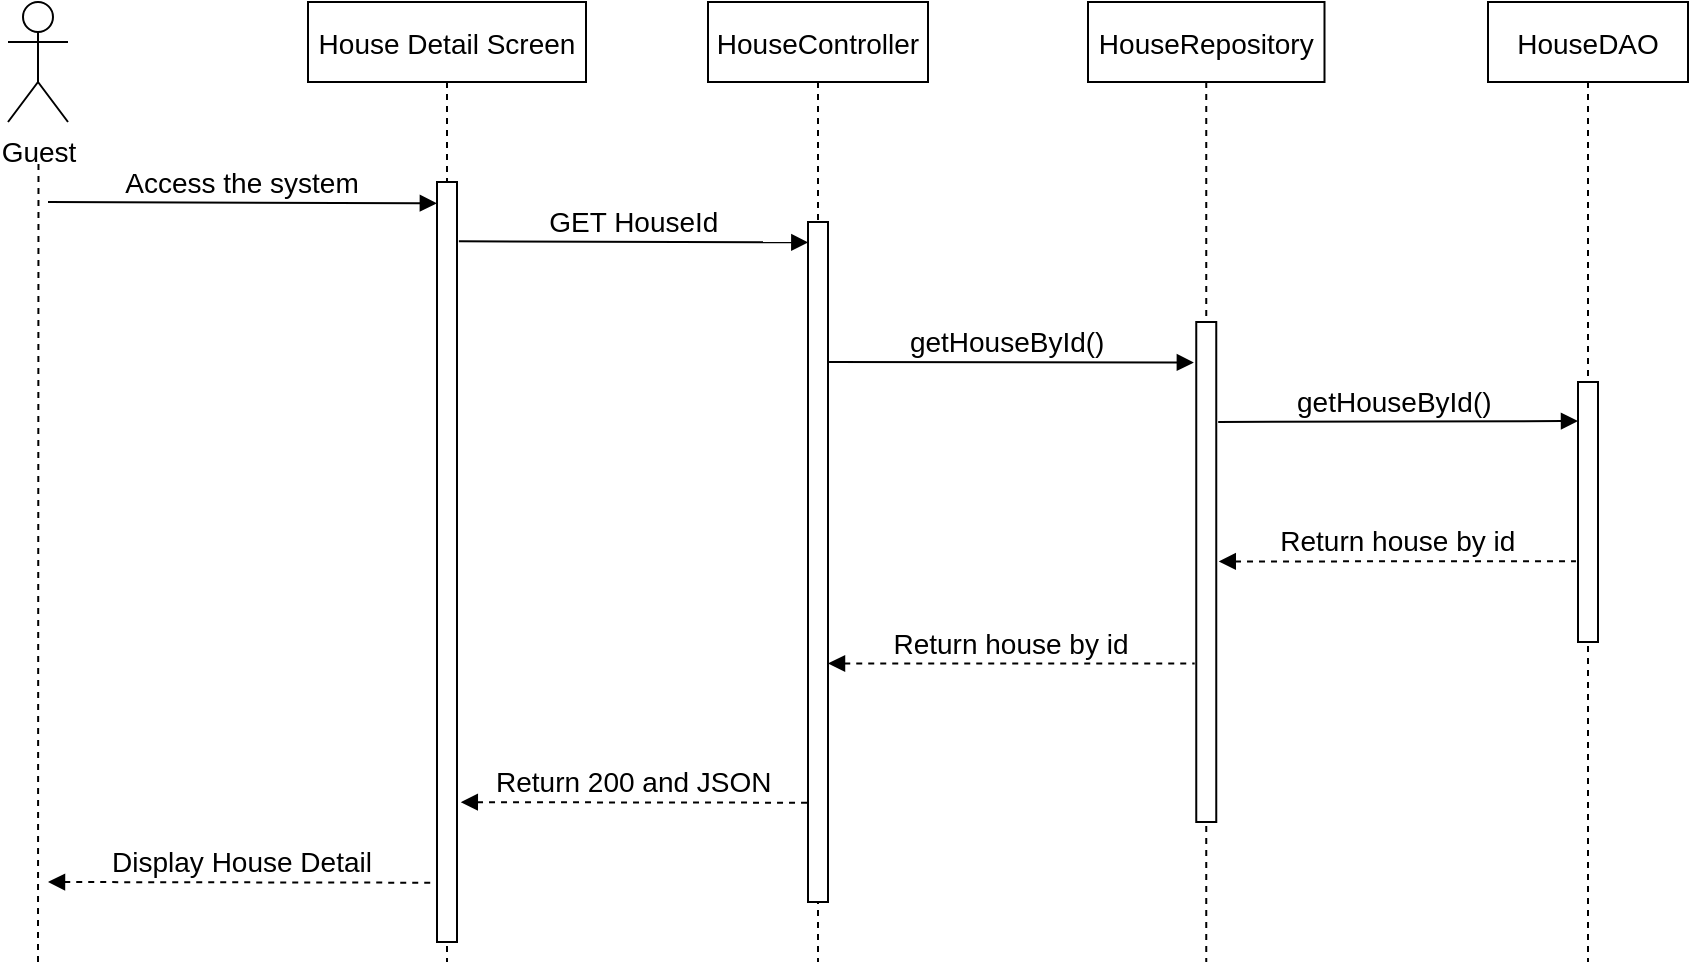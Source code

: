 <mxfile version="20.7.4" type="device"><diagram id="c78OBO2nXfRWRlyRhHbp" name="Page-1"><mxGraphModel dx="882" dy="174" grid="1" gridSize="10" guides="1" tooltips="1" connect="1" arrows="1" fold="1" page="1" pageScale="1" pageWidth="583" pageHeight="827" math="0" shadow="0"><root><mxCell id="0"/><mxCell id="1" parent="0"/><mxCell id="TQNwNeP5hstu_-wplGOc-1" value="House Detail Screen" style="shape=umlLifeline;perimeter=lifelinePerimeter;container=1;collapsible=0;recursiveResize=0;rounded=0;shadow=0;strokeWidth=1;fontSize=14;" parent="1" vertex="1"><mxGeometry x="120" y="80" width="139" height="480" as="geometry"/></mxCell><mxCell id="TQNwNeP5hstu_-wplGOc-2" value="" style="points=[];perimeter=orthogonalPerimeter;rounded=0;shadow=0;strokeWidth=1;fontSize=14;" parent="TQNwNeP5hstu_-wplGOc-1" vertex="1"><mxGeometry x="64.5" y="90" width="10" height="380" as="geometry"/></mxCell><mxCell id="TQNwNeP5hstu_-wplGOc-3" value="HouseController" style="shape=umlLifeline;perimeter=lifelinePerimeter;container=1;collapsible=0;recursiveResize=0;rounded=0;shadow=0;strokeWidth=1;fontSize=14;" parent="1" vertex="1"><mxGeometry x="320" y="80" width="110" height="480" as="geometry"/></mxCell><mxCell id="TQNwNeP5hstu_-wplGOc-4" value="" style="points=[];perimeter=orthogonalPerimeter;rounded=0;shadow=0;strokeWidth=1;fontSize=14;" parent="TQNwNeP5hstu_-wplGOc-3" vertex="1"><mxGeometry x="50" y="110" width="10" height="340" as="geometry"/></mxCell><mxCell id="TQNwNeP5hstu_-wplGOc-5" value="Guest" style="shape=umlActor;verticalLabelPosition=bottom;verticalAlign=top;html=1;outlineConnect=0;fontSize=14;" parent="1" vertex="1"><mxGeometry x="-30" y="80" width="30" height="60" as="geometry"/></mxCell><mxCell id="TQNwNeP5hstu_-wplGOc-6" value="" style="endArrow=none;dashed=1;html=1;rounded=0;startArrow=none;fontSize=14;" parent="1" edge="1"><mxGeometry width="50" height="50" relative="1" as="geometry"><mxPoint x="-15" y="560" as="sourcePoint"/><mxPoint x="-14.75" y="160" as="targetPoint"/></mxGeometry></mxCell><mxCell id="TQNwNeP5hstu_-wplGOc-7" value="Access the system" style="verticalAlign=bottom;endArrow=block;entryX=-0.007;entryY=0.028;shadow=0;strokeWidth=1;entryDx=0;entryDy=0;entryPerimeter=0;fontSize=14;" parent="1" target="TQNwNeP5hstu_-wplGOc-2" edge="1"><mxGeometry relative="1" as="geometry"><mxPoint x="-10" y="180" as="sourcePoint"/><mxPoint x="160" y="180.0" as="targetPoint"/></mxGeometry></mxCell><mxCell id="TQNwNeP5hstu_-wplGOc-8" value="GET HouseId" style="verticalAlign=bottom;endArrow=block;shadow=0;strokeWidth=1;entryX=0.016;entryY=0.03;entryDx=0;entryDy=0;entryPerimeter=0;exitX=1.094;exitY=0.078;exitDx=0;exitDy=0;exitPerimeter=0;fontSize=14;" parent="1" source="TQNwNeP5hstu_-wplGOc-2" target="TQNwNeP5hstu_-wplGOc-4" edge="1"><mxGeometry relative="1" as="geometry"><mxPoint x="190" y="190" as="sourcePoint"/><mxPoint x="360" y="189" as="targetPoint"/></mxGeometry></mxCell><mxCell id="TQNwNeP5hstu_-wplGOc-12" value="HouseRepository" style="shape=umlLifeline;perimeter=lifelinePerimeter;container=1;collapsible=0;recursiveResize=0;rounded=0;shadow=0;strokeWidth=1;fontSize=14;" parent="1" vertex="1"><mxGeometry x="510" y="80" width="118.25" height="480" as="geometry"/></mxCell><mxCell id="TQNwNeP5hstu_-wplGOc-13" value="" style="points=[];perimeter=orthogonalPerimeter;rounded=0;shadow=0;strokeWidth=1;fontSize=14;" parent="TQNwNeP5hstu_-wplGOc-12" vertex="1"><mxGeometry x="54.13" y="160" width="10" height="250" as="geometry"/></mxCell><mxCell id="TQNwNeP5hstu_-wplGOc-14" value="HouseDAO" style="shape=umlLifeline;perimeter=lifelinePerimeter;container=1;collapsible=0;recursiveResize=0;rounded=0;shadow=0;strokeWidth=1;fontSize=14;" parent="1" vertex="1"><mxGeometry x="710" y="80" width="100" height="480" as="geometry"/></mxCell><mxCell id="TQNwNeP5hstu_-wplGOc-15" value="" style="points=[];perimeter=orthogonalPerimeter;rounded=0;shadow=0;strokeWidth=1;fontSize=14;" parent="TQNwNeP5hstu_-wplGOc-14" vertex="1"><mxGeometry x="45" y="190" width="10" height="130" as="geometry"/></mxCell><mxCell id="TQNwNeP5hstu_-wplGOc-16" value="getHouseById() " style="verticalAlign=bottom;endArrow=block;shadow=0;strokeWidth=1;exitX=1.053;exitY=0.206;exitDx=0;exitDy=0;exitPerimeter=0;entryX=-0.12;entryY=0.081;entryDx=0;entryDy=0;entryPerimeter=0;fontSize=14;" parent="1" target="TQNwNeP5hstu_-wplGOc-13" edge="1" source="TQNwNeP5hstu_-wplGOc-4"><mxGeometry relative="1" as="geometry"><mxPoint x="376.51" y="259.8" as="sourcePoint"/><mxPoint x="550.75" y="240" as="targetPoint"/></mxGeometry></mxCell><mxCell id="TQNwNeP5hstu_-wplGOc-17" value="getHouseById() " style="verticalAlign=bottom;endArrow=block;shadow=0;strokeWidth=1;exitX=1.097;exitY=0.2;exitDx=0;exitDy=0;exitPerimeter=0;entryX=0;entryY=0.15;entryDx=0;entryDy=0;entryPerimeter=0;fontSize=14;" parent="1" source="TQNwNeP5hstu_-wplGOc-13" target="TQNwNeP5hstu_-wplGOc-15" edge="1"><mxGeometry relative="1" as="geometry"><mxPoint x="580.75" y="259.72" as="sourcePoint"/><mxPoint x="760.75" y="260" as="targetPoint"/></mxGeometry></mxCell><mxCell id="TQNwNeP5hstu_-wplGOc-18" value="Return house by id" style="verticalAlign=bottom;endArrow=none;shadow=0;strokeWidth=1;entryX=-0.102;entryY=0.689;entryDx=0;entryDy=0;entryPerimeter=0;endFill=0;startArrow=block;startFill=1;dashed=1;exitX=1.126;exitY=0.479;exitDx=0;exitDy=0;exitPerimeter=0;fontSize=14;" parent="1" source="TQNwNeP5hstu_-wplGOc-13" target="TQNwNeP5hstu_-wplGOc-15" edge="1"><mxGeometry relative="1" as="geometry"><mxPoint x="580.75" y="341" as="sourcePoint"/><mxPoint x="760.89" y="310.16" as="targetPoint"/></mxGeometry></mxCell><mxCell id="TQNwNeP5hstu_-wplGOc-19" value="Return house by id" style="verticalAlign=bottom;endArrow=none;shadow=0;strokeWidth=1;endFill=0;startArrow=block;startFill=1;dashed=1;entryX=-0.079;entryY=0.683;entryDx=0;entryDy=0;entryPerimeter=0;fontSize=14;" parent="1" target="TQNwNeP5hstu_-wplGOc-13" edge="1" source="TQNwNeP5hstu_-wplGOc-4"><mxGeometry relative="1" as="geometry"><mxPoint x="380" y="411" as="sourcePoint"/><mxPoint x="570.2" y="350" as="targetPoint"/></mxGeometry></mxCell><mxCell id="TQNwNeP5hstu_-wplGOc-21" value="Return 200 and JSON" style="verticalAlign=bottom;endArrow=none;shadow=0;strokeWidth=1;entryX=-0.049;entryY=0.854;entryDx=0;entryDy=0;entryPerimeter=0;endFill=0;startArrow=block;startFill=1;dashed=1;exitX=1.19;exitY=0.816;exitDx=0;exitDy=0;exitPerimeter=0;fontSize=14;" parent="1" source="TQNwNeP5hstu_-wplGOc-2" target="TQNwNeP5hstu_-wplGOc-4" edge="1"><mxGeometry relative="1" as="geometry"><mxPoint x="180" y="390" as="sourcePoint"/><mxPoint x="369.45" y="390" as="targetPoint"/></mxGeometry></mxCell><mxCell id="TQNwNeP5hstu_-wplGOc-22" value="Display House Detail" style="verticalAlign=bottom;endArrow=none;shadow=0;strokeWidth=1;entryX=-0.034;entryY=0.922;entryDx=0;entryDy=0;entryPerimeter=0;endFill=0;startArrow=block;startFill=1;dashed=1;fontSize=14;" parent="1" target="TQNwNeP5hstu_-wplGOc-2" edge="1"><mxGeometry relative="1" as="geometry"><mxPoint x="-10" y="520" as="sourcePoint"/><mxPoint x="179.45" y="400" as="targetPoint"/></mxGeometry></mxCell></root></mxGraphModel></diagram></mxfile>